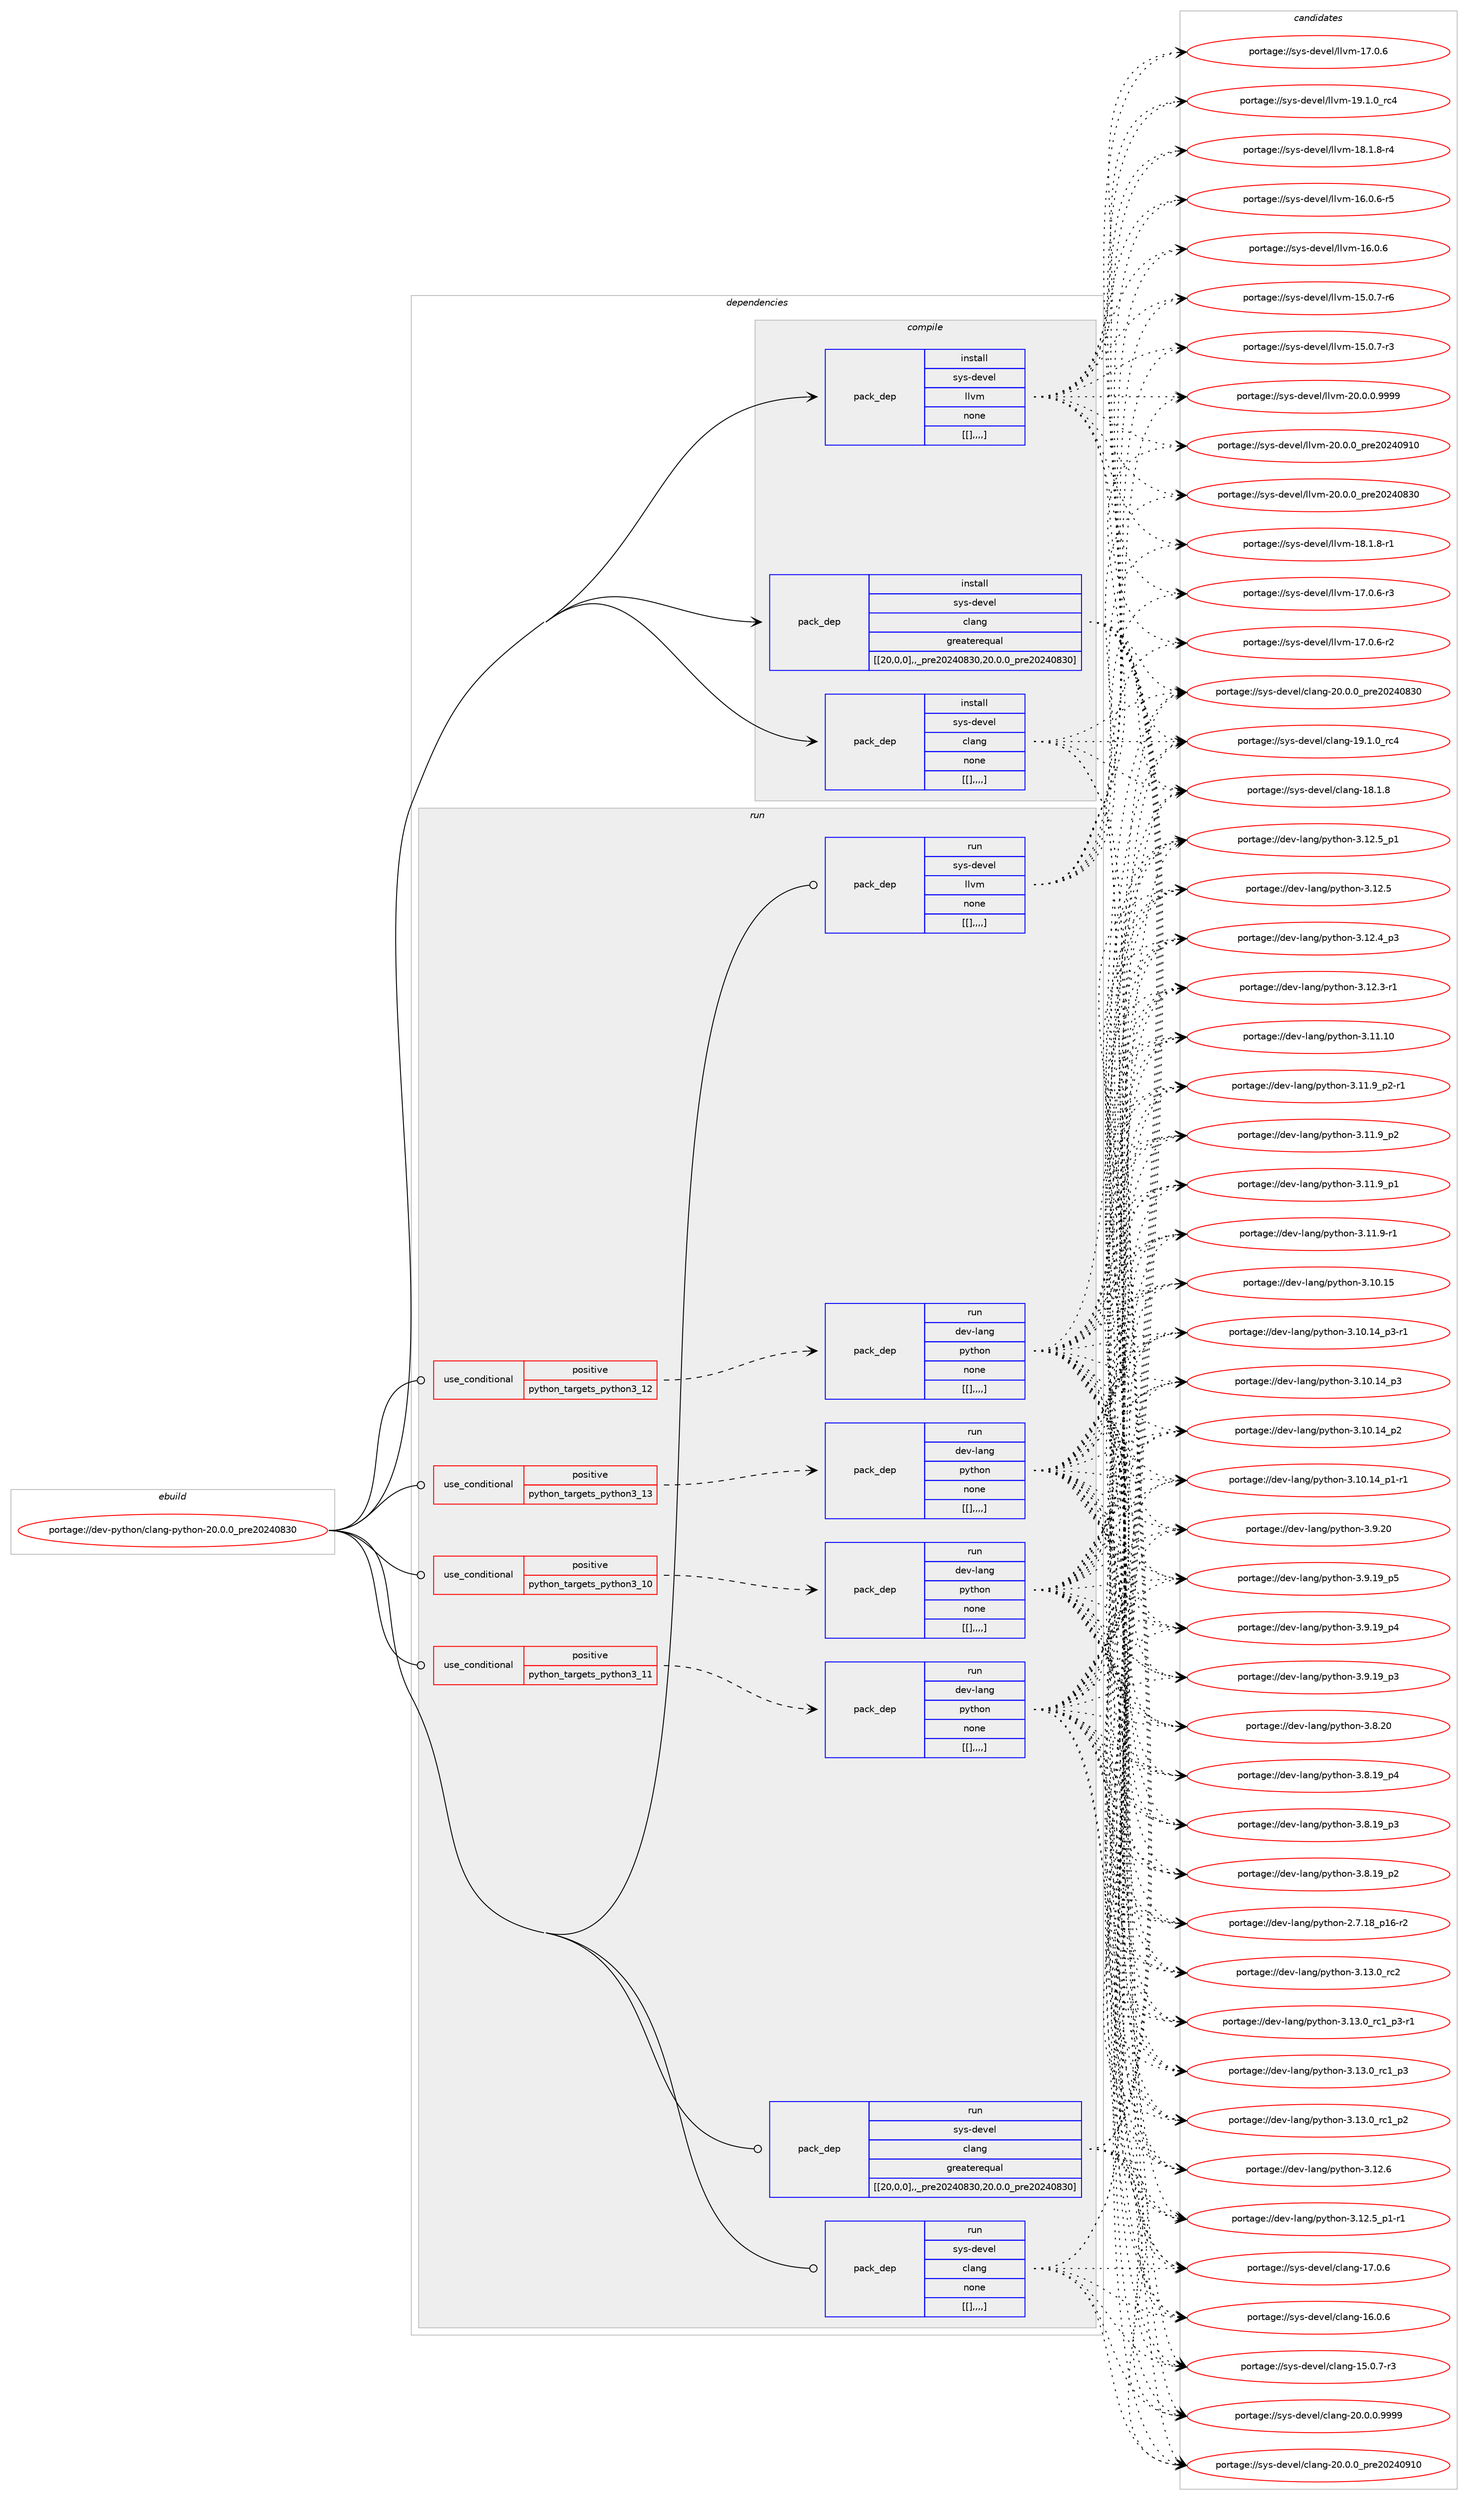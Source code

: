 digraph prolog {

# *************
# Graph options
# *************

newrank=true;
concentrate=true;
compound=true;
graph [rankdir=LR,fontname=Helvetica,fontsize=10,ranksep=1.5];#, ranksep=2.5, nodesep=0.2];
edge  [arrowhead=vee];
node  [fontname=Helvetica,fontsize=10];

# **********
# The ebuild
# **********

subgraph cluster_leftcol {
color=gray;
label=<<i>ebuild</i>>;
id [label="portage://dev-python/clang-python-20.0.0_pre20240830", color=red, width=4, href="../dev-python/clang-python-20.0.0_pre20240830.svg"];
}

# ****************
# The dependencies
# ****************

subgraph cluster_midcol {
color=gray;
label=<<i>dependencies</i>>;
subgraph cluster_compile {
fillcolor="#eeeeee";
style=filled;
label=<<i>compile</i>>;
subgraph pack111148 {
dependency144592 [label=<<TABLE BORDER="0" CELLBORDER="1" CELLSPACING="0" CELLPADDING="4" WIDTH="220"><TR><TD ROWSPAN="6" CELLPADDING="30">pack_dep</TD></TR><TR><TD WIDTH="110">install</TD></TR><TR><TD>sys-devel</TD></TR><TR><TD>clang</TD></TR><TR><TD>greaterequal</TD></TR><TR><TD>[[20,0,0],,_pre20240830,20.0.0_pre20240830]</TD></TR></TABLE>>, shape=none, color=blue];
}
id:e -> dependency144592:w [weight=20,style="solid",arrowhead="vee"];
subgraph pack111149 {
dependency144593 [label=<<TABLE BORDER="0" CELLBORDER="1" CELLSPACING="0" CELLPADDING="4" WIDTH="220"><TR><TD ROWSPAN="6" CELLPADDING="30">pack_dep</TD></TR><TR><TD WIDTH="110">install</TD></TR><TR><TD>sys-devel</TD></TR><TR><TD>clang</TD></TR><TR><TD>none</TD></TR><TR><TD>[[],,,,]</TD></TR></TABLE>>, shape=none, color=blue];
}
id:e -> dependency144593:w [weight=20,style="solid",arrowhead="vee"];
subgraph pack111150 {
dependency144594 [label=<<TABLE BORDER="0" CELLBORDER="1" CELLSPACING="0" CELLPADDING="4" WIDTH="220"><TR><TD ROWSPAN="6" CELLPADDING="30">pack_dep</TD></TR><TR><TD WIDTH="110">install</TD></TR><TR><TD>sys-devel</TD></TR><TR><TD>llvm</TD></TR><TR><TD>none</TD></TR><TR><TD>[[],,,,]</TD></TR></TABLE>>, shape=none, color=blue];
}
id:e -> dependency144594:w [weight=20,style="solid",arrowhead="vee"];
}
subgraph cluster_compileandrun {
fillcolor="#eeeeee";
style=filled;
label=<<i>compile and run</i>>;
}
subgraph cluster_run {
fillcolor="#eeeeee";
style=filled;
label=<<i>run</i>>;
subgraph cond32228 {
dependency144595 [label=<<TABLE BORDER="0" CELLBORDER="1" CELLSPACING="0" CELLPADDING="4"><TR><TD ROWSPAN="3" CELLPADDING="10">use_conditional</TD></TR><TR><TD>positive</TD></TR><TR><TD>python_targets_python3_10</TD></TR></TABLE>>, shape=none, color=red];
subgraph pack111151 {
dependency144596 [label=<<TABLE BORDER="0" CELLBORDER="1" CELLSPACING="0" CELLPADDING="4" WIDTH="220"><TR><TD ROWSPAN="6" CELLPADDING="30">pack_dep</TD></TR><TR><TD WIDTH="110">run</TD></TR><TR><TD>dev-lang</TD></TR><TR><TD>python</TD></TR><TR><TD>none</TD></TR><TR><TD>[[],,,,]</TD></TR></TABLE>>, shape=none, color=blue];
}
dependency144595:e -> dependency144596:w [weight=20,style="dashed",arrowhead="vee"];
}
id:e -> dependency144595:w [weight=20,style="solid",arrowhead="odot"];
subgraph cond32229 {
dependency144597 [label=<<TABLE BORDER="0" CELLBORDER="1" CELLSPACING="0" CELLPADDING="4"><TR><TD ROWSPAN="3" CELLPADDING="10">use_conditional</TD></TR><TR><TD>positive</TD></TR><TR><TD>python_targets_python3_11</TD></TR></TABLE>>, shape=none, color=red];
subgraph pack111152 {
dependency144598 [label=<<TABLE BORDER="0" CELLBORDER="1" CELLSPACING="0" CELLPADDING="4" WIDTH="220"><TR><TD ROWSPAN="6" CELLPADDING="30">pack_dep</TD></TR><TR><TD WIDTH="110">run</TD></TR><TR><TD>dev-lang</TD></TR><TR><TD>python</TD></TR><TR><TD>none</TD></TR><TR><TD>[[],,,,]</TD></TR></TABLE>>, shape=none, color=blue];
}
dependency144597:e -> dependency144598:w [weight=20,style="dashed",arrowhead="vee"];
}
id:e -> dependency144597:w [weight=20,style="solid",arrowhead="odot"];
subgraph cond32230 {
dependency144599 [label=<<TABLE BORDER="0" CELLBORDER="1" CELLSPACING="0" CELLPADDING="4"><TR><TD ROWSPAN="3" CELLPADDING="10">use_conditional</TD></TR><TR><TD>positive</TD></TR><TR><TD>python_targets_python3_12</TD></TR></TABLE>>, shape=none, color=red];
subgraph pack111153 {
dependency144600 [label=<<TABLE BORDER="0" CELLBORDER="1" CELLSPACING="0" CELLPADDING="4" WIDTH="220"><TR><TD ROWSPAN="6" CELLPADDING="30">pack_dep</TD></TR><TR><TD WIDTH="110">run</TD></TR><TR><TD>dev-lang</TD></TR><TR><TD>python</TD></TR><TR><TD>none</TD></TR><TR><TD>[[],,,,]</TD></TR></TABLE>>, shape=none, color=blue];
}
dependency144599:e -> dependency144600:w [weight=20,style="dashed",arrowhead="vee"];
}
id:e -> dependency144599:w [weight=20,style="solid",arrowhead="odot"];
subgraph cond32231 {
dependency144601 [label=<<TABLE BORDER="0" CELLBORDER="1" CELLSPACING="0" CELLPADDING="4"><TR><TD ROWSPAN="3" CELLPADDING="10">use_conditional</TD></TR><TR><TD>positive</TD></TR><TR><TD>python_targets_python3_13</TD></TR></TABLE>>, shape=none, color=red];
subgraph pack111154 {
dependency144602 [label=<<TABLE BORDER="0" CELLBORDER="1" CELLSPACING="0" CELLPADDING="4" WIDTH="220"><TR><TD ROWSPAN="6" CELLPADDING="30">pack_dep</TD></TR><TR><TD WIDTH="110">run</TD></TR><TR><TD>dev-lang</TD></TR><TR><TD>python</TD></TR><TR><TD>none</TD></TR><TR><TD>[[],,,,]</TD></TR></TABLE>>, shape=none, color=blue];
}
dependency144601:e -> dependency144602:w [weight=20,style="dashed",arrowhead="vee"];
}
id:e -> dependency144601:w [weight=20,style="solid",arrowhead="odot"];
subgraph pack111155 {
dependency144603 [label=<<TABLE BORDER="0" CELLBORDER="1" CELLSPACING="0" CELLPADDING="4" WIDTH="220"><TR><TD ROWSPAN="6" CELLPADDING="30">pack_dep</TD></TR><TR><TD WIDTH="110">run</TD></TR><TR><TD>sys-devel</TD></TR><TR><TD>clang</TD></TR><TR><TD>greaterequal</TD></TR><TR><TD>[[20,0,0],,_pre20240830,20.0.0_pre20240830]</TD></TR></TABLE>>, shape=none, color=blue];
}
id:e -> dependency144603:w [weight=20,style="solid",arrowhead="odot"];
subgraph pack111156 {
dependency144604 [label=<<TABLE BORDER="0" CELLBORDER="1" CELLSPACING="0" CELLPADDING="4" WIDTH="220"><TR><TD ROWSPAN="6" CELLPADDING="30">pack_dep</TD></TR><TR><TD WIDTH="110">run</TD></TR><TR><TD>sys-devel</TD></TR><TR><TD>clang</TD></TR><TR><TD>none</TD></TR><TR><TD>[[],,,,]</TD></TR></TABLE>>, shape=none, color=blue];
}
id:e -> dependency144604:w [weight=20,style="solid",arrowhead="odot"];
subgraph pack111157 {
dependency144605 [label=<<TABLE BORDER="0" CELLBORDER="1" CELLSPACING="0" CELLPADDING="4" WIDTH="220"><TR><TD ROWSPAN="6" CELLPADDING="30">pack_dep</TD></TR><TR><TD WIDTH="110">run</TD></TR><TR><TD>sys-devel</TD></TR><TR><TD>llvm</TD></TR><TR><TD>none</TD></TR><TR><TD>[[],,,,]</TD></TR></TABLE>>, shape=none, color=blue];
}
id:e -> dependency144605:w [weight=20,style="solid",arrowhead="odot"];
}
}

# **************
# The candidates
# **************

subgraph cluster_choices {
rank=same;
color=gray;
label=<<i>candidates</i>>;

subgraph choice111148 {
color=black;
nodesep=1;
choice11512111545100101118101108479910897110103455048464846484657575757 [label="portage://sys-devel/clang-20.0.0.9999", color=red, width=4,href="../sys-devel/clang-20.0.0.9999.svg"];
choice1151211154510010111810110847991089711010345504846484648951121141015048505248574948 [label="portage://sys-devel/clang-20.0.0_pre20240910", color=red, width=4,href="../sys-devel/clang-20.0.0_pre20240910.svg"];
choice1151211154510010111810110847991089711010345504846484648951121141015048505248565148 [label="portage://sys-devel/clang-20.0.0_pre20240830", color=red, width=4,href="../sys-devel/clang-20.0.0_pre20240830.svg"];
choice1151211154510010111810110847991089711010345495746494648951149952 [label="portage://sys-devel/clang-19.1.0_rc4", color=red, width=4,href="../sys-devel/clang-19.1.0_rc4.svg"];
choice1151211154510010111810110847991089711010345495646494656 [label="portage://sys-devel/clang-18.1.8", color=red, width=4,href="../sys-devel/clang-18.1.8.svg"];
choice1151211154510010111810110847991089711010345495546484654 [label="portage://sys-devel/clang-17.0.6", color=red, width=4,href="../sys-devel/clang-17.0.6.svg"];
choice1151211154510010111810110847991089711010345495446484654 [label="portage://sys-devel/clang-16.0.6", color=red, width=4,href="../sys-devel/clang-16.0.6.svg"];
choice11512111545100101118101108479910897110103454953464846554511451 [label="portage://sys-devel/clang-15.0.7-r3", color=red, width=4,href="../sys-devel/clang-15.0.7-r3.svg"];
dependency144592:e -> choice11512111545100101118101108479910897110103455048464846484657575757:w [style=dotted,weight="100"];
dependency144592:e -> choice1151211154510010111810110847991089711010345504846484648951121141015048505248574948:w [style=dotted,weight="100"];
dependency144592:e -> choice1151211154510010111810110847991089711010345504846484648951121141015048505248565148:w [style=dotted,weight="100"];
dependency144592:e -> choice1151211154510010111810110847991089711010345495746494648951149952:w [style=dotted,weight="100"];
dependency144592:e -> choice1151211154510010111810110847991089711010345495646494656:w [style=dotted,weight="100"];
dependency144592:e -> choice1151211154510010111810110847991089711010345495546484654:w [style=dotted,weight="100"];
dependency144592:e -> choice1151211154510010111810110847991089711010345495446484654:w [style=dotted,weight="100"];
dependency144592:e -> choice11512111545100101118101108479910897110103454953464846554511451:w [style=dotted,weight="100"];
}
subgraph choice111149 {
color=black;
nodesep=1;
choice11512111545100101118101108479910897110103455048464846484657575757 [label="portage://sys-devel/clang-20.0.0.9999", color=red, width=4,href="../sys-devel/clang-20.0.0.9999.svg"];
choice1151211154510010111810110847991089711010345504846484648951121141015048505248574948 [label="portage://sys-devel/clang-20.0.0_pre20240910", color=red, width=4,href="../sys-devel/clang-20.0.0_pre20240910.svg"];
choice1151211154510010111810110847991089711010345504846484648951121141015048505248565148 [label="portage://sys-devel/clang-20.0.0_pre20240830", color=red, width=4,href="../sys-devel/clang-20.0.0_pre20240830.svg"];
choice1151211154510010111810110847991089711010345495746494648951149952 [label="portage://sys-devel/clang-19.1.0_rc4", color=red, width=4,href="../sys-devel/clang-19.1.0_rc4.svg"];
choice1151211154510010111810110847991089711010345495646494656 [label="portage://sys-devel/clang-18.1.8", color=red, width=4,href="../sys-devel/clang-18.1.8.svg"];
choice1151211154510010111810110847991089711010345495546484654 [label="portage://sys-devel/clang-17.0.6", color=red, width=4,href="../sys-devel/clang-17.0.6.svg"];
choice1151211154510010111810110847991089711010345495446484654 [label="portage://sys-devel/clang-16.0.6", color=red, width=4,href="../sys-devel/clang-16.0.6.svg"];
choice11512111545100101118101108479910897110103454953464846554511451 [label="portage://sys-devel/clang-15.0.7-r3", color=red, width=4,href="../sys-devel/clang-15.0.7-r3.svg"];
dependency144593:e -> choice11512111545100101118101108479910897110103455048464846484657575757:w [style=dotted,weight="100"];
dependency144593:e -> choice1151211154510010111810110847991089711010345504846484648951121141015048505248574948:w [style=dotted,weight="100"];
dependency144593:e -> choice1151211154510010111810110847991089711010345504846484648951121141015048505248565148:w [style=dotted,weight="100"];
dependency144593:e -> choice1151211154510010111810110847991089711010345495746494648951149952:w [style=dotted,weight="100"];
dependency144593:e -> choice1151211154510010111810110847991089711010345495646494656:w [style=dotted,weight="100"];
dependency144593:e -> choice1151211154510010111810110847991089711010345495546484654:w [style=dotted,weight="100"];
dependency144593:e -> choice1151211154510010111810110847991089711010345495446484654:w [style=dotted,weight="100"];
dependency144593:e -> choice11512111545100101118101108479910897110103454953464846554511451:w [style=dotted,weight="100"];
}
subgraph choice111150 {
color=black;
nodesep=1;
choice1151211154510010111810110847108108118109455048464846484657575757 [label="portage://sys-devel/llvm-20.0.0.9999", color=red, width=4,href="../sys-devel/llvm-20.0.0.9999.svg"];
choice115121115451001011181011084710810811810945504846484648951121141015048505248574948 [label="portage://sys-devel/llvm-20.0.0_pre20240910", color=red, width=4,href="../sys-devel/llvm-20.0.0_pre20240910.svg"];
choice115121115451001011181011084710810811810945504846484648951121141015048505248565148 [label="portage://sys-devel/llvm-20.0.0_pre20240830", color=red, width=4,href="../sys-devel/llvm-20.0.0_pre20240830.svg"];
choice115121115451001011181011084710810811810945495746494648951149952 [label="portage://sys-devel/llvm-19.1.0_rc4", color=red, width=4,href="../sys-devel/llvm-19.1.0_rc4.svg"];
choice1151211154510010111810110847108108118109454956464946564511452 [label="portage://sys-devel/llvm-18.1.8-r4", color=red, width=4,href="../sys-devel/llvm-18.1.8-r4.svg"];
choice1151211154510010111810110847108108118109454956464946564511449 [label="portage://sys-devel/llvm-18.1.8-r1", color=red, width=4,href="../sys-devel/llvm-18.1.8-r1.svg"];
choice1151211154510010111810110847108108118109454955464846544511451 [label="portage://sys-devel/llvm-17.0.6-r3", color=red, width=4,href="../sys-devel/llvm-17.0.6-r3.svg"];
choice1151211154510010111810110847108108118109454955464846544511450 [label="portage://sys-devel/llvm-17.0.6-r2", color=red, width=4,href="../sys-devel/llvm-17.0.6-r2.svg"];
choice115121115451001011181011084710810811810945495546484654 [label="portage://sys-devel/llvm-17.0.6", color=red, width=4,href="../sys-devel/llvm-17.0.6.svg"];
choice1151211154510010111810110847108108118109454954464846544511453 [label="portage://sys-devel/llvm-16.0.6-r5", color=red, width=4,href="../sys-devel/llvm-16.0.6-r5.svg"];
choice115121115451001011181011084710810811810945495446484654 [label="portage://sys-devel/llvm-16.0.6", color=red, width=4,href="../sys-devel/llvm-16.0.6.svg"];
choice1151211154510010111810110847108108118109454953464846554511454 [label="portage://sys-devel/llvm-15.0.7-r6", color=red, width=4,href="../sys-devel/llvm-15.0.7-r6.svg"];
choice1151211154510010111810110847108108118109454953464846554511451 [label="portage://sys-devel/llvm-15.0.7-r3", color=red, width=4,href="../sys-devel/llvm-15.0.7-r3.svg"];
dependency144594:e -> choice1151211154510010111810110847108108118109455048464846484657575757:w [style=dotted,weight="100"];
dependency144594:e -> choice115121115451001011181011084710810811810945504846484648951121141015048505248574948:w [style=dotted,weight="100"];
dependency144594:e -> choice115121115451001011181011084710810811810945504846484648951121141015048505248565148:w [style=dotted,weight="100"];
dependency144594:e -> choice115121115451001011181011084710810811810945495746494648951149952:w [style=dotted,weight="100"];
dependency144594:e -> choice1151211154510010111810110847108108118109454956464946564511452:w [style=dotted,weight="100"];
dependency144594:e -> choice1151211154510010111810110847108108118109454956464946564511449:w [style=dotted,weight="100"];
dependency144594:e -> choice1151211154510010111810110847108108118109454955464846544511451:w [style=dotted,weight="100"];
dependency144594:e -> choice1151211154510010111810110847108108118109454955464846544511450:w [style=dotted,weight="100"];
dependency144594:e -> choice115121115451001011181011084710810811810945495546484654:w [style=dotted,weight="100"];
dependency144594:e -> choice1151211154510010111810110847108108118109454954464846544511453:w [style=dotted,weight="100"];
dependency144594:e -> choice115121115451001011181011084710810811810945495446484654:w [style=dotted,weight="100"];
dependency144594:e -> choice1151211154510010111810110847108108118109454953464846554511454:w [style=dotted,weight="100"];
dependency144594:e -> choice1151211154510010111810110847108108118109454953464846554511451:w [style=dotted,weight="100"];
}
subgraph choice111151 {
color=black;
nodesep=1;
choice10010111845108971101034711212111610411111045514649514648951149950 [label="portage://dev-lang/python-3.13.0_rc2", color=red, width=4,href="../dev-lang/python-3.13.0_rc2.svg"];
choice1001011184510897110103471121211161041111104551464951464895114994995112514511449 [label="portage://dev-lang/python-3.13.0_rc1_p3-r1", color=red, width=4,href="../dev-lang/python-3.13.0_rc1_p3-r1.svg"];
choice100101118451089711010347112121116104111110455146495146489511499499511251 [label="portage://dev-lang/python-3.13.0_rc1_p3", color=red, width=4,href="../dev-lang/python-3.13.0_rc1_p3.svg"];
choice100101118451089711010347112121116104111110455146495146489511499499511250 [label="portage://dev-lang/python-3.13.0_rc1_p2", color=red, width=4,href="../dev-lang/python-3.13.0_rc1_p2.svg"];
choice10010111845108971101034711212111610411111045514649504654 [label="portage://dev-lang/python-3.12.6", color=red, width=4,href="../dev-lang/python-3.12.6.svg"];
choice1001011184510897110103471121211161041111104551464950465395112494511449 [label="portage://dev-lang/python-3.12.5_p1-r1", color=red, width=4,href="../dev-lang/python-3.12.5_p1-r1.svg"];
choice100101118451089711010347112121116104111110455146495046539511249 [label="portage://dev-lang/python-3.12.5_p1", color=red, width=4,href="../dev-lang/python-3.12.5_p1.svg"];
choice10010111845108971101034711212111610411111045514649504653 [label="portage://dev-lang/python-3.12.5", color=red, width=4,href="../dev-lang/python-3.12.5.svg"];
choice100101118451089711010347112121116104111110455146495046529511251 [label="portage://dev-lang/python-3.12.4_p3", color=red, width=4,href="../dev-lang/python-3.12.4_p3.svg"];
choice100101118451089711010347112121116104111110455146495046514511449 [label="portage://dev-lang/python-3.12.3-r1", color=red, width=4,href="../dev-lang/python-3.12.3-r1.svg"];
choice1001011184510897110103471121211161041111104551464949464948 [label="portage://dev-lang/python-3.11.10", color=red, width=4,href="../dev-lang/python-3.11.10.svg"];
choice1001011184510897110103471121211161041111104551464949465795112504511449 [label="portage://dev-lang/python-3.11.9_p2-r1", color=red, width=4,href="../dev-lang/python-3.11.9_p2-r1.svg"];
choice100101118451089711010347112121116104111110455146494946579511250 [label="portage://dev-lang/python-3.11.9_p2", color=red, width=4,href="../dev-lang/python-3.11.9_p2.svg"];
choice100101118451089711010347112121116104111110455146494946579511249 [label="portage://dev-lang/python-3.11.9_p1", color=red, width=4,href="../dev-lang/python-3.11.9_p1.svg"];
choice100101118451089711010347112121116104111110455146494946574511449 [label="portage://dev-lang/python-3.11.9-r1", color=red, width=4,href="../dev-lang/python-3.11.9-r1.svg"];
choice1001011184510897110103471121211161041111104551464948464953 [label="portage://dev-lang/python-3.10.15", color=red, width=4,href="../dev-lang/python-3.10.15.svg"];
choice100101118451089711010347112121116104111110455146494846495295112514511449 [label="portage://dev-lang/python-3.10.14_p3-r1", color=red, width=4,href="../dev-lang/python-3.10.14_p3-r1.svg"];
choice10010111845108971101034711212111610411111045514649484649529511251 [label="portage://dev-lang/python-3.10.14_p3", color=red, width=4,href="../dev-lang/python-3.10.14_p3.svg"];
choice10010111845108971101034711212111610411111045514649484649529511250 [label="portage://dev-lang/python-3.10.14_p2", color=red, width=4,href="../dev-lang/python-3.10.14_p2.svg"];
choice100101118451089711010347112121116104111110455146494846495295112494511449 [label="portage://dev-lang/python-3.10.14_p1-r1", color=red, width=4,href="../dev-lang/python-3.10.14_p1-r1.svg"];
choice10010111845108971101034711212111610411111045514657465048 [label="portage://dev-lang/python-3.9.20", color=red, width=4,href="../dev-lang/python-3.9.20.svg"];
choice100101118451089711010347112121116104111110455146574649579511253 [label="portage://dev-lang/python-3.9.19_p5", color=red, width=4,href="../dev-lang/python-3.9.19_p5.svg"];
choice100101118451089711010347112121116104111110455146574649579511252 [label="portage://dev-lang/python-3.9.19_p4", color=red, width=4,href="../dev-lang/python-3.9.19_p4.svg"];
choice100101118451089711010347112121116104111110455146574649579511251 [label="portage://dev-lang/python-3.9.19_p3", color=red, width=4,href="../dev-lang/python-3.9.19_p3.svg"];
choice10010111845108971101034711212111610411111045514656465048 [label="portage://dev-lang/python-3.8.20", color=red, width=4,href="../dev-lang/python-3.8.20.svg"];
choice100101118451089711010347112121116104111110455146564649579511252 [label="portage://dev-lang/python-3.8.19_p4", color=red, width=4,href="../dev-lang/python-3.8.19_p4.svg"];
choice100101118451089711010347112121116104111110455146564649579511251 [label="portage://dev-lang/python-3.8.19_p3", color=red, width=4,href="../dev-lang/python-3.8.19_p3.svg"];
choice100101118451089711010347112121116104111110455146564649579511250 [label="portage://dev-lang/python-3.8.19_p2", color=red, width=4,href="../dev-lang/python-3.8.19_p2.svg"];
choice100101118451089711010347112121116104111110455046554649569511249544511450 [label="portage://dev-lang/python-2.7.18_p16-r2", color=red, width=4,href="../dev-lang/python-2.7.18_p16-r2.svg"];
dependency144596:e -> choice10010111845108971101034711212111610411111045514649514648951149950:w [style=dotted,weight="100"];
dependency144596:e -> choice1001011184510897110103471121211161041111104551464951464895114994995112514511449:w [style=dotted,weight="100"];
dependency144596:e -> choice100101118451089711010347112121116104111110455146495146489511499499511251:w [style=dotted,weight="100"];
dependency144596:e -> choice100101118451089711010347112121116104111110455146495146489511499499511250:w [style=dotted,weight="100"];
dependency144596:e -> choice10010111845108971101034711212111610411111045514649504654:w [style=dotted,weight="100"];
dependency144596:e -> choice1001011184510897110103471121211161041111104551464950465395112494511449:w [style=dotted,weight="100"];
dependency144596:e -> choice100101118451089711010347112121116104111110455146495046539511249:w [style=dotted,weight="100"];
dependency144596:e -> choice10010111845108971101034711212111610411111045514649504653:w [style=dotted,weight="100"];
dependency144596:e -> choice100101118451089711010347112121116104111110455146495046529511251:w [style=dotted,weight="100"];
dependency144596:e -> choice100101118451089711010347112121116104111110455146495046514511449:w [style=dotted,weight="100"];
dependency144596:e -> choice1001011184510897110103471121211161041111104551464949464948:w [style=dotted,weight="100"];
dependency144596:e -> choice1001011184510897110103471121211161041111104551464949465795112504511449:w [style=dotted,weight="100"];
dependency144596:e -> choice100101118451089711010347112121116104111110455146494946579511250:w [style=dotted,weight="100"];
dependency144596:e -> choice100101118451089711010347112121116104111110455146494946579511249:w [style=dotted,weight="100"];
dependency144596:e -> choice100101118451089711010347112121116104111110455146494946574511449:w [style=dotted,weight="100"];
dependency144596:e -> choice1001011184510897110103471121211161041111104551464948464953:w [style=dotted,weight="100"];
dependency144596:e -> choice100101118451089711010347112121116104111110455146494846495295112514511449:w [style=dotted,weight="100"];
dependency144596:e -> choice10010111845108971101034711212111610411111045514649484649529511251:w [style=dotted,weight="100"];
dependency144596:e -> choice10010111845108971101034711212111610411111045514649484649529511250:w [style=dotted,weight="100"];
dependency144596:e -> choice100101118451089711010347112121116104111110455146494846495295112494511449:w [style=dotted,weight="100"];
dependency144596:e -> choice10010111845108971101034711212111610411111045514657465048:w [style=dotted,weight="100"];
dependency144596:e -> choice100101118451089711010347112121116104111110455146574649579511253:w [style=dotted,weight="100"];
dependency144596:e -> choice100101118451089711010347112121116104111110455146574649579511252:w [style=dotted,weight="100"];
dependency144596:e -> choice100101118451089711010347112121116104111110455146574649579511251:w [style=dotted,weight="100"];
dependency144596:e -> choice10010111845108971101034711212111610411111045514656465048:w [style=dotted,weight="100"];
dependency144596:e -> choice100101118451089711010347112121116104111110455146564649579511252:w [style=dotted,weight="100"];
dependency144596:e -> choice100101118451089711010347112121116104111110455146564649579511251:w [style=dotted,weight="100"];
dependency144596:e -> choice100101118451089711010347112121116104111110455146564649579511250:w [style=dotted,weight="100"];
dependency144596:e -> choice100101118451089711010347112121116104111110455046554649569511249544511450:w [style=dotted,weight="100"];
}
subgraph choice111152 {
color=black;
nodesep=1;
choice10010111845108971101034711212111610411111045514649514648951149950 [label="portage://dev-lang/python-3.13.0_rc2", color=red, width=4,href="../dev-lang/python-3.13.0_rc2.svg"];
choice1001011184510897110103471121211161041111104551464951464895114994995112514511449 [label="portage://dev-lang/python-3.13.0_rc1_p3-r1", color=red, width=4,href="../dev-lang/python-3.13.0_rc1_p3-r1.svg"];
choice100101118451089711010347112121116104111110455146495146489511499499511251 [label="portage://dev-lang/python-3.13.0_rc1_p3", color=red, width=4,href="../dev-lang/python-3.13.0_rc1_p3.svg"];
choice100101118451089711010347112121116104111110455146495146489511499499511250 [label="portage://dev-lang/python-3.13.0_rc1_p2", color=red, width=4,href="../dev-lang/python-3.13.0_rc1_p2.svg"];
choice10010111845108971101034711212111610411111045514649504654 [label="portage://dev-lang/python-3.12.6", color=red, width=4,href="../dev-lang/python-3.12.6.svg"];
choice1001011184510897110103471121211161041111104551464950465395112494511449 [label="portage://dev-lang/python-3.12.5_p1-r1", color=red, width=4,href="../dev-lang/python-3.12.5_p1-r1.svg"];
choice100101118451089711010347112121116104111110455146495046539511249 [label="portage://dev-lang/python-3.12.5_p1", color=red, width=4,href="../dev-lang/python-3.12.5_p1.svg"];
choice10010111845108971101034711212111610411111045514649504653 [label="portage://dev-lang/python-3.12.5", color=red, width=4,href="../dev-lang/python-3.12.5.svg"];
choice100101118451089711010347112121116104111110455146495046529511251 [label="portage://dev-lang/python-3.12.4_p3", color=red, width=4,href="../dev-lang/python-3.12.4_p3.svg"];
choice100101118451089711010347112121116104111110455146495046514511449 [label="portage://dev-lang/python-3.12.3-r1", color=red, width=4,href="../dev-lang/python-3.12.3-r1.svg"];
choice1001011184510897110103471121211161041111104551464949464948 [label="portage://dev-lang/python-3.11.10", color=red, width=4,href="../dev-lang/python-3.11.10.svg"];
choice1001011184510897110103471121211161041111104551464949465795112504511449 [label="portage://dev-lang/python-3.11.9_p2-r1", color=red, width=4,href="../dev-lang/python-3.11.9_p2-r1.svg"];
choice100101118451089711010347112121116104111110455146494946579511250 [label="portage://dev-lang/python-3.11.9_p2", color=red, width=4,href="../dev-lang/python-3.11.9_p2.svg"];
choice100101118451089711010347112121116104111110455146494946579511249 [label="portage://dev-lang/python-3.11.9_p1", color=red, width=4,href="../dev-lang/python-3.11.9_p1.svg"];
choice100101118451089711010347112121116104111110455146494946574511449 [label="portage://dev-lang/python-3.11.9-r1", color=red, width=4,href="../dev-lang/python-3.11.9-r1.svg"];
choice1001011184510897110103471121211161041111104551464948464953 [label="portage://dev-lang/python-3.10.15", color=red, width=4,href="../dev-lang/python-3.10.15.svg"];
choice100101118451089711010347112121116104111110455146494846495295112514511449 [label="portage://dev-lang/python-3.10.14_p3-r1", color=red, width=4,href="../dev-lang/python-3.10.14_p3-r1.svg"];
choice10010111845108971101034711212111610411111045514649484649529511251 [label="portage://dev-lang/python-3.10.14_p3", color=red, width=4,href="../dev-lang/python-3.10.14_p3.svg"];
choice10010111845108971101034711212111610411111045514649484649529511250 [label="portage://dev-lang/python-3.10.14_p2", color=red, width=4,href="../dev-lang/python-3.10.14_p2.svg"];
choice100101118451089711010347112121116104111110455146494846495295112494511449 [label="portage://dev-lang/python-3.10.14_p1-r1", color=red, width=4,href="../dev-lang/python-3.10.14_p1-r1.svg"];
choice10010111845108971101034711212111610411111045514657465048 [label="portage://dev-lang/python-3.9.20", color=red, width=4,href="../dev-lang/python-3.9.20.svg"];
choice100101118451089711010347112121116104111110455146574649579511253 [label="portage://dev-lang/python-3.9.19_p5", color=red, width=4,href="../dev-lang/python-3.9.19_p5.svg"];
choice100101118451089711010347112121116104111110455146574649579511252 [label="portage://dev-lang/python-3.9.19_p4", color=red, width=4,href="../dev-lang/python-3.9.19_p4.svg"];
choice100101118451089711010347112121116104111110455146574649579511251 [label="portage://dev-lang/python-3.9.19_p3", color=red, width=4,href="../dev-lang/python-3.9.19_p3.svg"];
choice10010111845108971101034711212111610411111045514656465048 [label="portage://dev-lang/python-3.8.20", color=red, width=4,href="../dev-lang/python-3.8.20.svg"];
choice100101118451089711010347112121116104111110455146564649579511252 [label="portage://dev-lang/python-3.8.19_p4", color=red, width=4,href="../dev-lang/python-3.8.19_p4.svg"];
choice100101118451089711010347112121116104111110455146564649579511251 [label="portage://dev-lang/python-3.8.19_p3", color=red, width=4,href="../dev-lang/python-3.8.19_p3.svg"];
choice100101118451089711010347112121116104111110455146564649579511250 [label="portage://dev-lang/python-3.8.19_p2", color=red, width=4,href="../dev-lang/python-3.8.19_p2.svg"];
choice100101118451089711010347112121116104111110455046554649569511249544511450 [label="portage://dev-lang/python-2.7.18_p16-r2", color=red, width=4,href="../dev-lang/python-2.7.18_p16-r2.svg"];
dependency144598:e -> choice10010111845108971101034711212111610411111045514649514648951149950:w [style=dotted,weight="100"];
dependency144598:e -> choice1001011184510897110103471121211161041111104551464951464895114994995112514511449:w [style=dotted,weight="100"];
dependency144598:e -> choice100101118451089711010347112121116104111110455146495146489511499499511251:w [style=dotted,weight="100"];
dependency144598:e -> choice100101118451089711010347112121116104111110455146495146489511499499511250:w [style=dotted,weight="100"];
dependency144598:e -> choice10010111845108971101034711212111610411111045514649504654:w [style=dotted,weight="100"];
dependency144598:e -> choice1001011184510897110103471121211161041111104551464950465395112494511449:w [style=dotted,weight="100"];
dependency144598:e -> choice100101118451089711010347112121116104111110455146495046539511249:w [style=dotted,weight="100"];
dependency144598:e -> choice10010111845108971101034711212111610411111045514649504653:w [style=dotted,weight="100"];
dependency144598:e -> choice100101118451089711010347112121116104111110455146495046529511251:w [style=dotted,weight="100"];
dependency144598:e -> choice100101118451089711010347112121116104111110455146495046514511449:w [style=dotted,weight="100"];
dependency144598:e -> choice1001011184510897110103471121211161041111104551464949464948:w [style=dotted,weight="100"];
dependency144598:e -> choice1001011184510897110103471121211161041111104551464949465795112504511449:w [style=dotted,weight="100"];
dependency144598:e -> choice100101118451089711010347112121116104111110455146494946579511250:w [style=dotted,weight="100"];
dependency144598:e -> choice100101118451089711010347112121116104111110455146494946579511249:w [style=dotted,weight="100"];
dependency144598:e -> choice100101118451089711010347112121116104111110455146494946574511449:w [style=dotted,weight="100"];
dependency144598:e -> choice1001011184510897110103471121211161041111104551464948464953:w [style=dotted,weight="100"];
dependency144598:e -> choice100101118451089711010347112121116104111110455146494846495295112514511449:w [style=dotted,weight="100"];
dependency144598:e -> choice10010111845108971101034711212111610411111045514649484649529511251:w [style=dotted,weight="100"];
dependency144598:e -> choice10010111845108971101034711212111610411111045514649484649529511250:w [style=dotted,weight="100"];
dependency144598:e -> choice100101118451089711010347112121116104111110455146494846495295112494511449:w [style=dotted,weight="100"];
dependency144598:e -> choice10010111845108971101034711212111610411111045514657465048:w [style=dotted,weight="100"];
dependency144598:e -> choice100101118451089711010347112121116104111110455146574649579511253:w [style=dotted,weight="100"];
dependency144598:e -> choice100101118451089711010347112121116104111110455146574649579511252:w [style=dotted,weight="100"];
dependency144598:e -> choice100101118451089711010347112121116104111110455146574649579511251:w [style=dotted,weight="100"];
dependency144598:e -> choice10010111845108971101034711212111610411111045514656465048:w [style=dotted,weight="100"];
dependency144598:e -> choice100101118451089711010347112121116104111110455146564649579511252:w [style=dotted,weight="100"];
dependency144598:e -> choice100101118451089711010347112121116104111110455146564649579511251:w [style=dotted,weight="100"];
dependency144598:e -> choice100101118451089711010347112121116104111110455146564649579511250:w [style=dotted,weight="100"];
dependency144598:e -> choice100101118451089711010347112121116104111110455046554649569511249544511450:w [style=dotted,weight="100"];
}
subgraph choice111153 {
color=black;
nodesep=1;
choice10010111845108971101034711212111610411111045514649514648951149950 [label="portage://dev-lang/python-3.13.0_rc2", color=red, width=4,href="../dev-lang/python-3.13.0_rc2.svg"];
choice1001011184510897110103471121211161041111104551464951464895114994995112514511449 [label="portage://dev-lang/python-3.13.0_rc1_p3-r1", color=red, width=4,href="../dev-lang/python-3.13.0_rc1_p3-r1.svg"];
choice100101118451089711010347112121116104111110455146495146489511499499511251 [label="portage://dev-lang/python-3.13.0_rc1_p3", color=red, width=4,href="../dev-lang/python-3.13.0_rc1_p3.svg"];
choice100101118451089711010347112121116104111110455146495146489511499499511250 [label="portage://dev-lang/python-3.13.0_rc1_p2", color=red, width=4,href="../dev-lang/python-3.13.0_rc1_p2.svg"];
choice10010111845108971101034711212111610411111045514649504654 [label="portage://dev-lang/python-3.12.6", color=red, width=4,href="../dev-lang/python-3.12.6.svg"];
choice1001011184510897110103471121211161041111104551464950465395112494511449 [label="portage://dev-lang/python-3.12.5_p1-r1", color=red, width=4,href="../dev-lang/python-3.12.5_p1-r1.svg"];
choice100101118451089711010347112121116104111110455146495046539511249 [label="portage://dev-lang/python-3.12.5_p1", color=red, width=4,href="../dev-lang/python-3.12.5_p1.svg"];
choice10010111845108971101034711212111610411111045514649504653 [label="portage://dev-lang/python-3.12.5", color=red, width=4,href="../dev-lang/python-3.12.5.svg"];
choice100101118451089711010347112121116104111110455146495046529511251 [label="portage://dev-lang/python-3.12.4_p3", color=red, width=4,href="../dev-lang/python-3.12.4_p3.svg"];
choice100101118451089711010347112121116104111110455146495046514511449 [label="portage://dev-lang/python-3.12.3-r1", color=red, width=4,href="../dev-lang/python-3.12.3-r1.svg"];
choice1001011184510897110103471121211161041111104551464949464948 [label="portage://dev-lang/python-3.11.10", color=red, width=4,href="../dev-lang/python-3.11.10.svg"];
choice1001011184510897110103471121211161041111104551464949465795112504511449 [label="portage://dev-lang/python-3.11.9_p2-r1", color=red, width=4,href="../dev-lang/python-3.11.9_p2-r1.svg"];
choice100101118451089711010347112121116104111110455146494946579511250 [label="portage://dev-lang/python-3.11.9_p2", color=red, width=4,href="../dev-lang/python-3.11.9_p2.svg"];
choice100101118451089711010347112121116104111110455146494946579511249 [label="portage://dev-lang/python-3.11.9_p1", color=red, width=4,href="../dev-lang/python-3.11.9_p1.svg"];
choice100101118451089711010347112121116104111110455146494946574511449 [label="portage://dev-lang/python-3.11.9-r1", color=red, width=4,href="../dev-lang/python-3.11.9-r1.svg"];
choice1001011184510897110103471121211161041111104551464948464953 [label="portage://dev-lang/python-3.10.15", color=red, width=4,href="../dev-lang/python-3.10.15.svg"];
choice100101118451089711010347112121116104111110455146494846495295112514511449 [label="portage://dev-lang/python-3.10.14_p3-r1", color=red, width=4,href="../dev-lang/python-3.10.14_p3-r1.svg"];
choice10010111845108971101034711212111610411111045514649484649529511251 [label="portage://dev-lang/python-3.10.14_p3", color=red, width=4,href="../dev-lang/python-3.10.14_p3.svg"];
choice10010111845108971101034711212111610411111045514649484649529511250 [label="portage://dev-lang/python-3.10.14_p2", color=red, width=4,href="../dev-lang/python-3.10.14_p2.svg"];
choice100101118451089711010347112121116104111110455146494846495295112494511449 [label="portage://dev-lang/python-3.10.14_p1-r1", color=red, width=4,href="../dev-lang/python-3.10.14_p1-r1.svg"];
choice10010111845108971101034711212111610411111045514657465048 [label="portage://dev-lang/python-3.9.20", color=red, width=4,href="../dev-lang/python-3.9.20.svg"];
choice100101118451089711010347112121116104111110455146574649579511253 [label="portage://dev-lang/python-3.9.19_p5", color=red, width=4,href="../dev-lang/python-3.9.19_p5.svg"];
choice100101118451089711010347112121116104111110455146574649579511252 [label="portage://dev-lang/python-3.9.19_p4", color=red, width=4,href="../dev-lang/python-3.9.19_p4.svg"];
choice100101118451089711010347112121116104111110455146574649579511251 [label="portage://dev-lang/python-3.9.19_p3", color=red, width=4,href="../dev-lang/python-3.9.19_p3.svg"];
choice10010111845108971101034711212111610411111045514656465048 [label="portage://dev-lang/python-3.8.20", color=red, width=4,href="../dev-lang/python-3.8.20.svg"];
choice100101118451089711010347112121116104111110455146564649579511252 [label="portage://dev-lang/python-3.8.19_p4", color=red, width=4,href="../dev-lang/python-3.8.19_p4.svg"];
choice100101118451089711010347112121116104111110455146564649579511251 [label="portage://dev-lang/python-3.8.19_p3", color=red, width=4,href="../dev-lang/python-3.8.19_p3.svg"];
choice100101118451089711010347112121116104111110455146564649579511250 [label="portage://dev-lang/python-3.8.19_p2", color=red, width=4,href="../dev-lang/python-3.8.19_p2.svg"];
choice100101118451089711010347112121116104111110455046554649569511249544511450 [label="portage://dev-lang/python-2.7.18_p16-r2", color=red, width=4,href="../dev-lang/python-2.7.18_p16-r2.svg"];
dependency144600:e -> choice10010111845108971101034711212111610411111045514649514648951149950:w [style=dotted,weight="100"];
dependency144600:e -> choice1001011184510897110103471121211161041111104551464951464895114994995112514511449:w [style=dotted,weight="100"];
dependency144600:e -> choice100101118451089711010347112121116104111110455146495146489511499499511251:w [style=dotted,weight="100"];
dependency144600:e -> choice100101118451089711010347112121116104111110455146495146489511499499511250:w [style=dotted,weight="100"];
dependency144600:e -> choice10010111845108971101034711212111610411111045514649504654:w [style=dotted,weight="100"];
dependency144600:e -> choice1001011184510897110103471121211161041111104551464950465395112494511449:w [style=dotted,weight="100"];
dependency144600:e -> choice100101118451089711010347112121116104111110455146495046539511249:w [style=dotted,weight="100"];
dependency144600:e -> choice10010111845108971101034711212111610411111045514649504653:w [style=dotted,weight="100"];
dependency144600:e -> choice100101118451089711010347112121116104111110455146495046529511251:w [style=dotted,weight="100"];
dependency144600:e -> choice100101118451089711010347112121116104111110455146495046514511449:w [style=dotted,weight="100"];
dependency144600:e -> choice1001011184510897110103471121211161041111104551464949464948:w [style=dotted,weight="100"];
dependency144600:e -> choice1001011184510897110103471121211161041111104551464949465795112504511449:w [style=dotted,weight="100"];
dependency144600:e -> choice100101118451089711010347112121116104111110455146494946579511250:w [style=dotted,weight="100"];
dependency144600:e -> choice100101118451089711010347112121116104111110455146494946579511249:w [style=dotted,weight="100"];
dependency144600:e -> choice100101118451089711010347112121116104111110455146494946574511449:w [style=dotted,weight="100"];
dependency144600:e -> choice1001011184510897110103471121211161041111104551464948464953:w [style=dotted,weight="100"];
dependency144600:e -> choice100101118451089711010347112121116104111110455146494846495295112514511449:w [style=dotted,weight="100"];
dependency144600:e -> choice10010111845108971101034711212111610411111045514649484649529511251:w [style=dotted,weight="100"];
dependency144600:e -> choice10010111845108971101034711212111610411111045514649484649529511250:w [style=dotted,weight="100"];
dependency144600:e -> choice100101118451089711010347112121116104111110455146494846495295112494511449:w [style=dotted,weight="100"];
dependency144600:e -> choice10010111845108971101034711212111610411111045514657465048:w [style=dotted,weight="100"];
dependency144600:e -> choice100101118451089711010347112121116104111110455146574649579511253:w [style=dotted,weight="100"];
dependency144600:e -> choice100101118451089711010347112121116104111110455146574649579511252:w [style=dotted,weight="100"];
dependency144600:e -> choice100101118451089711010347112121116104111110455146574649579511251:w [style=dotted,weight="100"];
dependency144600:e -> choice10010111845108971101034711212111610411111045514656465048:w [style=dotted,weight="100"];
dependency144600:e -> choice100101118451089711010347112121116104111110455146564649579511252:w [style=dotted,weight="100"];
dependency144600:e -> choice100101118451089711010347112121116104111110455146564649579511251:w [style=dotted,weight="100"];
dependency144600:e -> choice100101118451089711010347112121116104111110455146564649579511250:w [style=dotted,weight="100"];
dependency144600:e -> choice100101118451089711010347112121116104111110455046554649569511249544511450:w [style=dotted,weight="100"];
}
subgraph choice111154 {
color=black;
nodesep=1;
choice10010111845108971101034711212111610411111045514649514648951149950 [label="portage://dev-lang/python-3.13.0_rc2", color=red, width=4,href="../dev-lang/python-3.13.0_rc2.svg"];
choice1001011184510897110103471121211161041111104551464951464895114994995112514511449 [label="portage://dev-lang/python-3.13.0_rc1_p3-r1", color=red, width=4,href="../dev-lang/python-3.13.0_rc1_p3-r1.svg"];
choice100101118451089711010347112121116104111110455146495146489511499499511251 [label="portage://dev-lang/python-3.13.0_rc1_p3", color=red, width=4,href="../dev-lang/python-3.13.0_rc1_p3.svg"];
choice100101118451089711010347112121116104111110455146495146489511499499511250 [label="portage://dev-lang/python-3.13.0_rc1_p2", color=red, width=4,href="../dev-lang/python-3.13.0_rc1_p2.svg"];
choice10010111845108971101034711212111610411111045514649504654 [label="portage://dev-lang/python-3.12.6", color=red, width=4,href="../dev-lang/python-3.12.6.svg"];
choice1001011184510897110103471121211161041111104551464950465395112494511449 [label="portage://dev-lang/python-3.12.5_p1-r1", color=red, width=4,href="../dev-lang/python-3.12.5_p1-r1.svg"];
choice100101118451089711010347112121116104111110455146495046539511249 [label="portage://dev-lang/python-3.12.5_p1", color=red, width=4,href="../dev-lang/python-3.12.5_p1.svg"];
choice10010111845108971101034711212111610411111045514649504653 [label="portage://dev-lang/python-3.12.5", color=red, width=4,href="../dev-lang/python-3.12.5.svg"];
choice100101118451089711010347112121116104111110455146495046529511251 [label="portage://dev-lang/python-3.12.4_p3", color=red, width=4,href="../dev-lang/python-3.12.4_p3.svg"];
choice100101118451089711010347112121116104111110455146495046514511449 [label="portage://dev-lang/python-3.12.3-r1", color=red, width=4,href="../dev-lang/python-3.12.3-r1.svg"];
choice1001011184510897110103471121211161041111104551464949464948 [label="portage://dev-lang/python-3.11.10", color=red, width=4,href="../dev-lang/python-3.11.10.svg"];
choice1001011184510897110103471121211161041111104551464949465795112504511449 [label="portage://dev-lang/python-3.11.9_p2-r1", color=red, width=4,href="../dev-lang/python-3.11.9_p2-r1.svg"];
choice100101118451089711010347112121116104111110455146494946579511250 [label="portage://dev-lang/python-3.11.9_p2", color=red, width=4,href="../dev-lang/python-3.11.9_p2.svg"];
choice100101118451089711010347112121116104111110455146494946579511249 [label="portage://dev-lang/python-3.11.9_p1", color=red, width=4,href="../dev-lang/python-3.11.9_p1.svg"];
choice100101118451089711010347112121116104111110455146494946574511449 [label="portage://dev-lang/python-3.11.9-r1", color=red, width=4,href="../dev-lang/python-3.11.9-r1.svg"];
choice1001011184510897110103471121211161041111104551464948464953 [label="portage://dev-lang/python-3.10.15", color=red, width=4,href="../dev-lang/python-3.10.15.svg"];
choice100101118451089711010347112121116104111110455146494846495295112514511449 [label="portage://dev-lang/python-3.10.14_p3-r1", color=red, width=4,href="../dev-lang/python-3.10.14_p3-r1.svg"];
choice10010111845108971101034711212111610411111045514649484649529511251 [label="portage://dev-lang/python-3.10.14_p3", color=red, width=4,href="../dev-lang/python-3.10.14_p3.svg"];
choice10010111845108971101034711212111610411111045514649484649529511250 [label="portage://dev-lang/python-3.10.14_p2", color=red, width=4,href="../dev-lang/python-3.10.14_p2.svg"];
choice100101118451089711010347112121116104111110455146494846495295112494511449 [label="portage://dev-lang/python-3.10.14_p1-r1", color=red, width=4,href="../dev-lang/python-3.10.14_p1-r1.svg"];
choice10010111845108971101034711212111610411111045514657465048 [label="portage://dev-lang/python-3.9.20", color=red, width=4,href="../dev-lang/python-3.9.20.svg"];
choice100101118451089711010347112121116104111110455146574649579511253 [label="portage://dev-lang/python-3.9.19_p5", color=red, width=4,href="../dev-lang/python-3.9.19_p5.svg"];
choice100101118451089711010347112121116104111110455146574649579511252 [label="portage://dev-lang/python-3.9.19_p4", color=red, width=4,href="../dev-lang/python-3.9.19_p4.svg"];
choice100101118451089711010347112121116104111110455146574649579511251 [label="portage://dev-lang/python-3.9.19_p3", color=red, width=4,href="../dev-lang/python-3.9.19_p3.svg"];
choice10010111845108971101034711212111610411111045514656465048 [label="portage://dev-lang/python-3.8.20", color=red, width=4,href="../dev-lang/python-3.8.20.svg"];
choice100101118451089711010347112121116104111110455146564649579511252 [label="portage://dev-lang/python-3.8.19_p4", color=red, width=4,href="../dev-lang/python-3.8.19_p4.svg"];
choice100101118451089711010347112121116104111110455146564649579511251 [label="portage://dev-lang/python-3.8.19_p3", color=red, width=4,href="../dev-lang/python-3.8.19_p3.svg"];
choice100101118451089711010347112121116104111110455146564649579511250 [label="portage://dev-lang/python-3.8.19_p2", color=red, width=4,href="../dev-lang/python-3.8.19_p2.svg"];
choice100101118451089711010347112121116104111110455046554649569511249544511450 [label="portage://dev-lang/python-2.7.18_p16-r2", color=red, width=4,href="../dev-lang/python-2.7.18_p16-r2.svg"];
dependency144602:e -> choice10010111845108971101034711212111610411111045514649514648951149950:w [style=dotted,weight="100"];
dependency144602:e -> choice1001011184510897110103471121211161041111104551464951464895114994995112514511449:w [style=dotted,weight="100"];
dependency144602:e -> choice100101118451089711010347112121116104111110455146495146489511499499511251:w [style=dotted,weight="100"];
dependency144602:e -> choice100101118451089711010347112121116104111110455146495146489511499499511250:w [style=dotted,weight="100"];
dependency144602:e -> choice10010111845108971101034711212111610411111045514649504654:w [style=dotted,weight="100"];
dependency144602:e -> choice1001011184510897110103471121211161041111104551464950465395112494511449:w [style=dotted,weight="100"];
dependency144602:e -> choice100101118451089711010347112121116104111110455146495046539511249:w [style=dotted,weight="100"];
dependency144602:e -> choice10010111845108971101034711212111610411111045514649504653:w [style=dotted,weight="100"];
dependency144602:e -> choice100101118451089711010347112121116104111110455146495046529511251:w [style=dotted,weight="100"];
dependency144602:e -> choice100101118451089711010347112121116104111110455146495046514511449:w [style=dotted,weight="100"];
dependency144602:e -> choice1001011184510897110103471121211161041111104551464949464948:w [style=dotted,weight="100"];
dependency144602:e -> choice1001011184510897110103471121211161041111104551464949465795112504511449:w [style=dotted,weight="100"];
dependency144602:e -> choice100101118451089711010347112121116104111110455146494946579511250:w [style=dotted,weight="100"];
dependency144602:e -> choice100101118451089711010347112121116104111110455146494946579511249:w [style=dotted,weight="100"];
dependency144602:e -> choice100101118451089711010347112121116104111110455146494946574511449:w [style=dotted,weight="100"];
dependency144602:e -> choice1001011184510897110103471121211161041111104551464948464953:w [style=dotted,weight="100"];
dependency144602:e -> choice100101118451089711010347112121116104111110455146494846495295112514511449:w [style=dotted,weight="100"];
dependency144602:e -> choice10010111845108971101034711212111610411111045514649484649529511251:w [style=dotted,weight="100"];
dependency144602:e -> choice10010111845108971101034711212111610411111045514649484649529511250:w [style=dotted,weight="100"];
dependency144602:e -> choice100101118451089711010347112121116104111110455146494846495295112494511449:w [style=dotted,weight="100"];
dependency144602:e -> choice10010111845108971101034711212111610411111045514657465048:w [style=dotted,weight="100"];
dependency144602:e -> choice100101118451089711010347112121116104111110455146574649579511253:w [style=dotted,weight="100"];
dependency144602:e -> choice100101118451089711010347112121116104111110455146574649579511252:w [style=dotted,weight="100"];
dependency144602:e -> choice100101118451089711010347112121116104111110455146574649579511251:w [style=dotted,weight="100"];
dependency144602:e -> choice10010111845108971101034711212111610411111045514656465048:w [style=dotted,weight="100"];
dependency144602:e -> choice100101118451089711010347112121116104111110455146564649579511252:w [style=dotted,weight="100"];
dependency144602:e -> choice100101118451089711010347112121116104111110455146564649579511251:w [style=dotted,weight="100"];
dependency144602:e -> choice100101118451089711010347112121116104111110455146564649579511250:w [style=dotted,weight="100"];
dependency144602:e -> choice100101118451089711010347112121116104111110455046554649569511249544511450:w [style=dotted,weight="100"];
}
subgraph choice111155 {
color=black;
nodesep=1;
choice11512111545100101118101108479910897110103455048464846484657575757 [label="portage://sys-devel/clang-20.0.0.9999", color=red, width=4,href="../sys-devel/clang-20.0.0.9999.svg"];
choice1151211154510010111810110847991089711010345504846484648951121141015048505248574948 [label="portage://sys-devel/clang-20.0.0_pre20240910", color=red, width=4,href="../sys-devel/clang-20.0.0_pre20240910.svg"];
choice1151211154510010111810110847991089711010345504846484648951121141015048505248565148 [label="portage://sys-devel/clang-20.0.0_pre20240830", color=red, width=4,href="../sys-devel/clang-20.0.0_pre20240830.svg"];
choice1151211154510010111810110847991089711010345495746494648951149952 [label="portage://sys-devel/clang-19.1.0_rc4", color=red, width=4,href="../sys-devel/clang-19.1.0_rc4.svg"];
choice1151211154510010111810110847991089711010345495646494656 [label="portage://sys-devel/clang-18.1.8", color=red, width=4,href="../sys-devel/clang-18.1.8.svg"];
choice1151211154510010111810110847991089711010345495546484654 [label="portage://sys-devel/clang-17.0.6", color=red, width=4,href="../sys-devel/clang-17.0.6.svg"];
choice1151211154510010111810110847991089711010345495446484654 [label="portage://sys-devel/clang-16.0.6", color=red, width=4,href="../sys-devel/clang-16.0.6.svg"];
choice11512111545100101118101108479910897110103454953464846554511451 [label="portage://sys-devel/clang-15.0.7-r3", color=red, width=4,href="../sys-devel/clang-15.0.7-r3.svg"];
dependency144603:e -> choice11512111545100101118101108479910897110103455048464846484657575757:w [style=dotted,weight="100"];
dependency144603:e -> choice1151211154510010111810110847991089711010345504846484648951121141015048505248574948:w [style=dotted,weight="100"];
dependency144603:e -> choice1151211154510010111810110847991089711010345504846484648951121141015048505248565148:w [style=dotted,weight="100"];
dependency144603:e -> choice1151211154510010111810110847991089711010345495746494648951149952:w [style=dotted,weight="100"];
dependency144603:e -> choice1151211154510010111810110847991089711010345495646494656:w [style=dotted,weight="100"];
dependency144603:e -> choice1151211154510010111810110847991089711010345495546484654:w [style=dotted,weight="100"];
dependency144603:e -> choice1151211154510010111810110847991089711010345495446484654:w [style=dotted,weight="100"];
dependency144603:e -> choice11512111545100101118101108479910897110103454953464846554511451:w [style=dotted,weight="100"];
}
subgraph choice111156 {
color=black;
nodesep=1;
choice11512111545100101118101108479910897110103455048464846484657575757 [label="portage://sys-devel/clang-20.0.0.9999", color=red, width=4,href="../sys-devel/clang-20.0.0.9999.svg"];
choice1151211154510010111810110847991089711010345504846484648951121141015048505248574948 [label="portage://sys-devel/clang-20.0.0_pre20240910", color=red, width=4,href="../sys-devel/clang-20.0.0_pre20240910.svg"];
choice1151211154510010111810110847991089711010345504846484648951121141015048505248565148 [label="portage://sys-devel/clang-20.0.0_pre20240830", color=red, width=4,href="../sys-devel/clang-20.0.0_pre20240830.svg"];
choice1151211154510010111810110847991089711010345495746494648951149952 [label="portage://sys-devel/clang-19.1.0_rc4", color=red, width=4,href="../sys-devel/clang-19.1.0_rc4.svg"];
choice1151211154510010111810110847991089711010345495646494656 [label="portage://sys-devel/clang-18.1.8", color=red, width=4,href="../sys-devel/clang-18.1.8.svg"];
choice1151211154510010111810110847991089711010345495546484654 [label="portage://sys-devel/clang-17.0.6", color=red, width=4,href="../sys-devel/clang-17.0.6.svg"];
choice1151211154510010111810110847991089711010345495446484654 [label="portage://sys-devel/clang-16.0.6", color=red, width=4,href="../sys-devel/clang-16.0.6.svg"];
choice11512111545100101118101108479910897110103454953464846554511451 [label="portage://sys-devel/clang-15.0.7-r3", color=red, width=4,href="../sys-devel/clang-15.0.7-r3.svg"];
dependency144604:e -> choice11512111545100101118101108479910897110103455048464846484657575757:w [style=dotted,weight="100"];
dependency144604:e -> choice1151211154510010111810110847991089711010345504846484648951121141015048505248574948:w [style=dotted,weight="100"];
dependency144604:e -> choice1151211154510010111810110847991089711010345504846484648951121141015048505248565148:w [style=dotted,weight="100"];
dependency144604:e -> choice1151211154510010111810110847991089711010345495746494648951149952:w [style=dotted,weight="100"];
dependency144604:e -> choice1151211154510010111810110847991089711010345495646494656:w [style=dotted,weight="100"];
dependency144604:e -> choice1151211154510010111810110847991089711010345495546484654:w [style=dotted,weight="100"];
dependency144604:e -> choice1151211154510010111810110847991089711010345495446484654:w [style=dotted,weight="100"];
dependency144604:e -> choice11512111545100101118101108479910897110103454953464846554511451:w [style=dotted,weight="100"];
}
subgraph choice111157 {
color=black;
nodesep=1;
choice1151211154510010111810110847108108118109455048464846484657575757 [label="portage://sys-devel/llvm-20.0.0.9999", color=red, width=4,href="../sys-devel/llvm-20.0.0.9999.svg"];
choice115121115451001011181011084710810811810945504846484648951121141015048505248574948 [label="portage://sys-devel/llvm-20.0.0_pre20240910", color=red, width=4,href="../sys-devel/llvm-20.0.0_pre20240910.svg"];
choice115121115451001011181011084710810811810945504846484648951121141015048505248565148 [label="portage://sys-devel/llvm-20.0.0_pre20240830", color=red, width=4,href="../sys-devel/llvm-20.0.0_pre20240830.svg"];
choice115121115451001011181011084710810811810945495746494648951149952 [label="portage://sys-devel/llvm-19.1.0_rc4", color=red, width=4,href="../sys-devel/llvm-19.1.0_rc4.svg"];
choice1151211154510010111810110847108108118109454956464946564511452 [label="portage://sys-devel/llvm-18.1.8-r4", color=red, width=4,href="../sys-devel/llvm-18.1.8-r4.svg"];
choice1151211154510010111810110847108108118109454956464946564511449 [label="portage://sys-devel/llvm-18.1.8-r1", color=red, width=4,href="../sys-devel/llvm-18.1.8-r1.svg"];
choice1151211154510010111810110847108108118109454955464846544511451 [label="portage://sys-devel/llvm-17.0.6-r3", color=red, width=4,href="../sys-devel/llvm-17.0.6-r3.svg"];
choice1151211154510010111810110847108108118109454955464846544511450 [label="portage://sys-devel/llvm-17.0.6-r2", color=red, width=4,href="../sys-devel/llvm-17.0.6-r2.svg"];
choice115121115451001011181011084710810811810945495546484654 [label="portage://sys-devel/llvm-17.0.6", color=red, width=4,href="../sys-devel/llvm-17.0.6.svg"];
choice1151211154510010111810110847108108118109454954464846544511453 [label="portage://sys-devel/llvm-16.0.6-r5", color=red, width=4,href="../sys-devel/llvm-16.0.6-r5.svg"];
choice115121115451001011181011084710810811810945495446484654 [label="portage://sys-devel/llvm-16.0.6", color=red, width=4,href="../sys-devel/llvm-16.0.6.svg"];
choice1151211154510010111810110847108108118109454953464846554511454 [label="portage://sys-devel/llvm-15.0.7-r6", color=red, width=4,href="../sys-devel/llvm-15.0.7-r6.svg"];
choice1151211154510010111810110847108108118109454953464846554511451 [label="portage://sys-devel/llvm-15.0.7-r3", color=red, width=4,href="../sys-devel/llvm-15.0.7-r3.svg"];
dependency144605:e -> choice1151211154510010111810110847108108118109455048464846484657575757:w [style=dotted,weight="100"];
dependency144605:e -> choice115121115451001011181011084710810811810945504846484648951121141015048505248574948:w [style=dotted,weight="100"];
dependency144605:e -> choice115121115451001011181011084710810811810945504846484648951121141015048505248565148:w [style=dotted,weight="100"];
dependency144605:e -> choice115121115451001011181011084710810811810945495746494648951149952:w [style=dotted,weight="100"];
dependency144605:e -> choice1151211154510010111810110847108108118109454956464946564511452:w [style=dotted,weight="100"];
dependency144605:e -> choice1151211154510010111810110847108108118109454956464946564511449:w [style=dotted,weight="100"];
dependency144605:e -> choice1151211154510010111810110847108108118109454955464846544511451:w [style=dotted,weight="100"];
dependency144605:e -> choice1151211154510010111810110847108108118109454955464846544511450:w [style=dotted,weight="100"];
dependency144605:e -> choice115121115451001011181011084710810811810945495546484654:w [style=dotted,weight="100"];
dependency144605:e -> choice1151211154510010111810110847108108118109454954464846544511453:w [style=dotted,weight="100"];
dependency144605:e -> choice115121115451001011181011084710810811810945495446484654:w [style=dotted,weight="100"];
dependency144605:e -> choice1151211154510010111810110847108108118109454953464846554511454:w [style=dotted,weight="100"];
dependency144605:e -> choice1151211154510010111810110847108108118109454953464846554511451:w [style=dotted,weight="100"];
}
}

}
